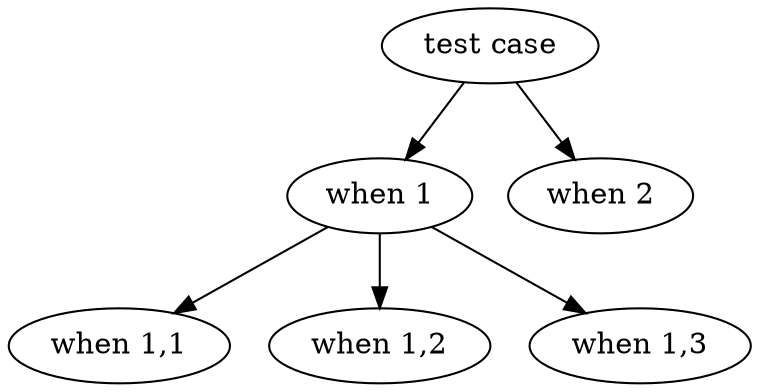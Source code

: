 digraph {
	TC1 [label="test case"];
	W1 [label="when 1"];
	W11 [label="when 1,1"];
	W12 [label="when 1,2"];
	W13 [label="when 1,3"];
	W2 [label="when 2"];
	
	TC1 -> W1;
	TC1 -> W2;
	
	W1 -> W11;
	W1 -> W12;
	W1 -> W13;
}